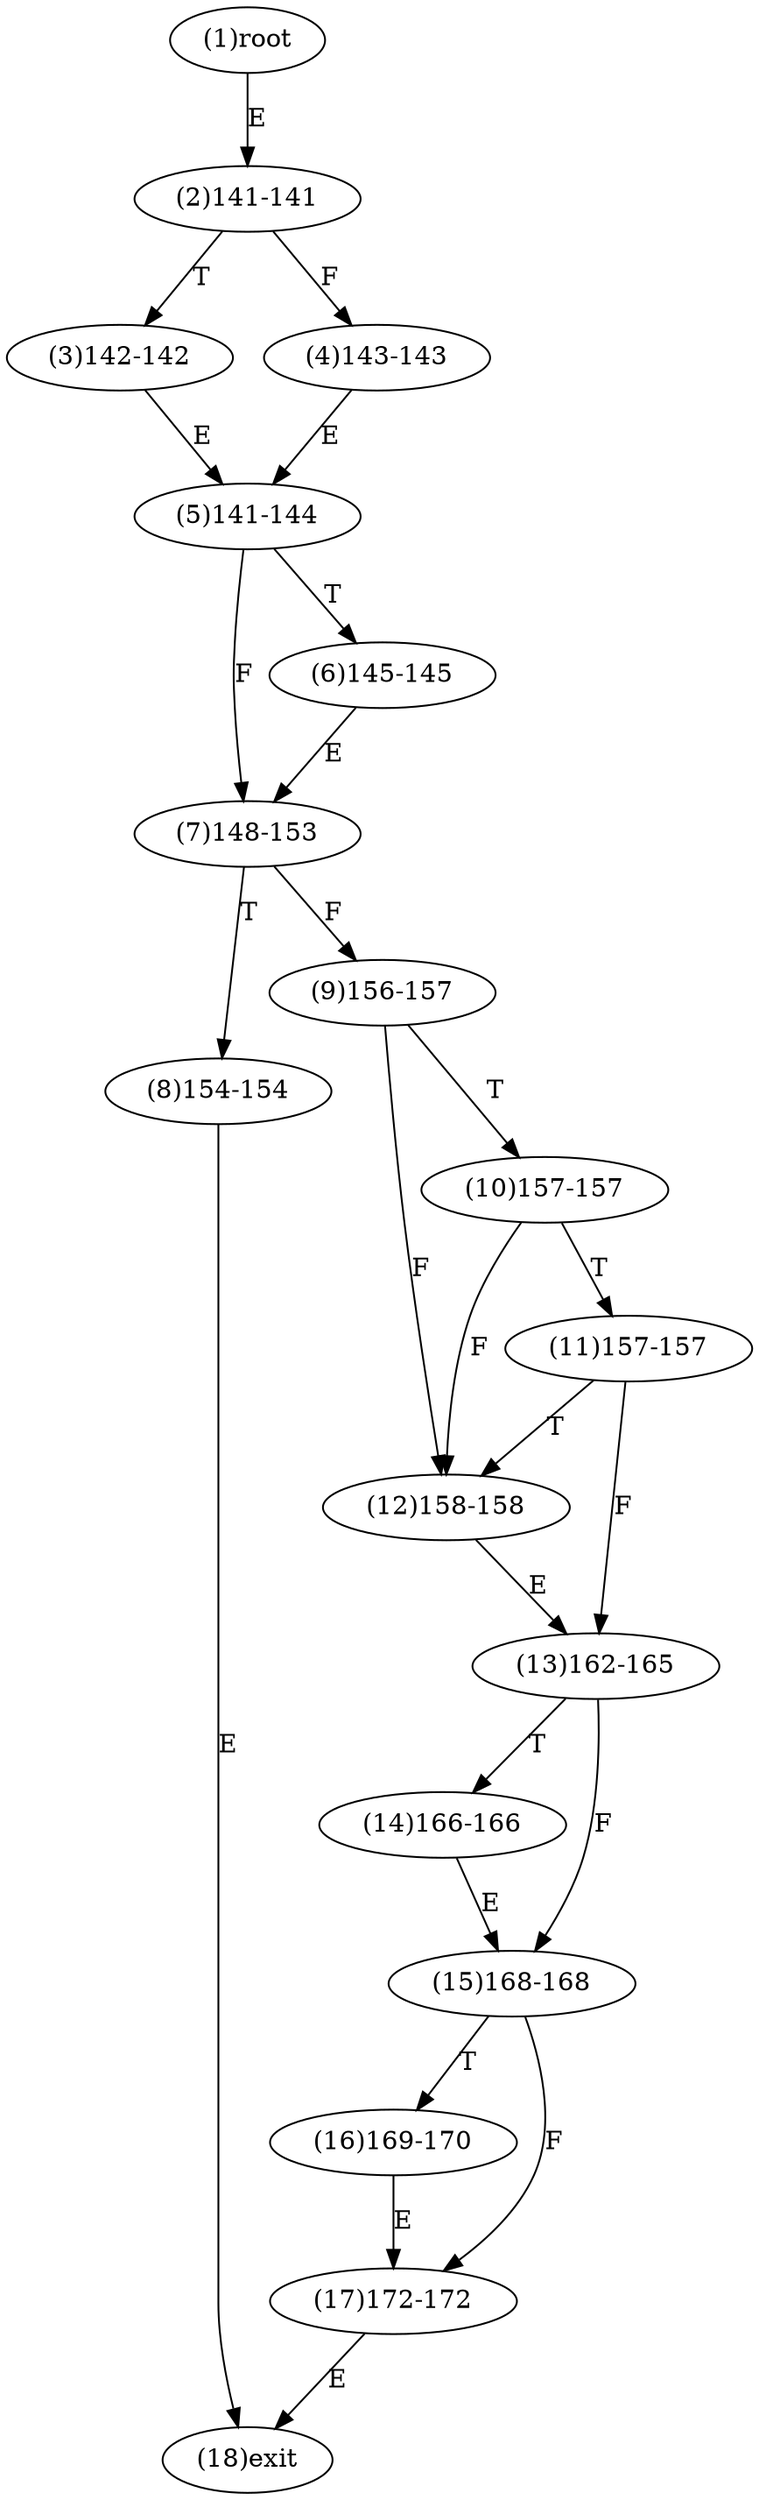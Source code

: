 digraph "" { 
1[ label="(1)root"];
2[ label="(2)141-141"];
3[ label="(3)142-142"];
4[ label="(4)143-143"];
5[ label="(5)141-144"];
6[ label="(6)145-145"];
7[ label="(7)148-153"];
8[ label="(8)154-154"];
9[ label="(9)156-157"];
10[ label="(10)157-157"];
11[ label="(11)157-157"];
12[ label="(12)158-158"];
13[ label="(13)162-165"];
14[ label="(14)166-166"];
15[ label="(15)168-168"];
17[ label="(17)172-172"];
16[ label="(16)169-170"];
18[ label="(18)exit"];
1->2[ label="E"];
2->4[ label="F"];
2->3[ label="T"];
3->5[ label="E"];
4->5[ label="E"];
5->7[ label="F"];
5->6[ label="T"];
6->7[ label="E"];
7->9[ label="F"];
7->8[ label="T"];
8->18[ label="E"];
9->12[ label="F"];
9->10[ label="T"];
10->12[ label="F"];
10->11[ label="T"];
11->13[ label="F"];
11->12[ label="T"];
12->13[ label="E"];
13->15[ label="F"];
13->14[ label="T"];
14->15[ label="E"];
15->17[ label="F"];
15->16[ label="T"];
16->17[ label="E"];
17->18[ label="E"];
}